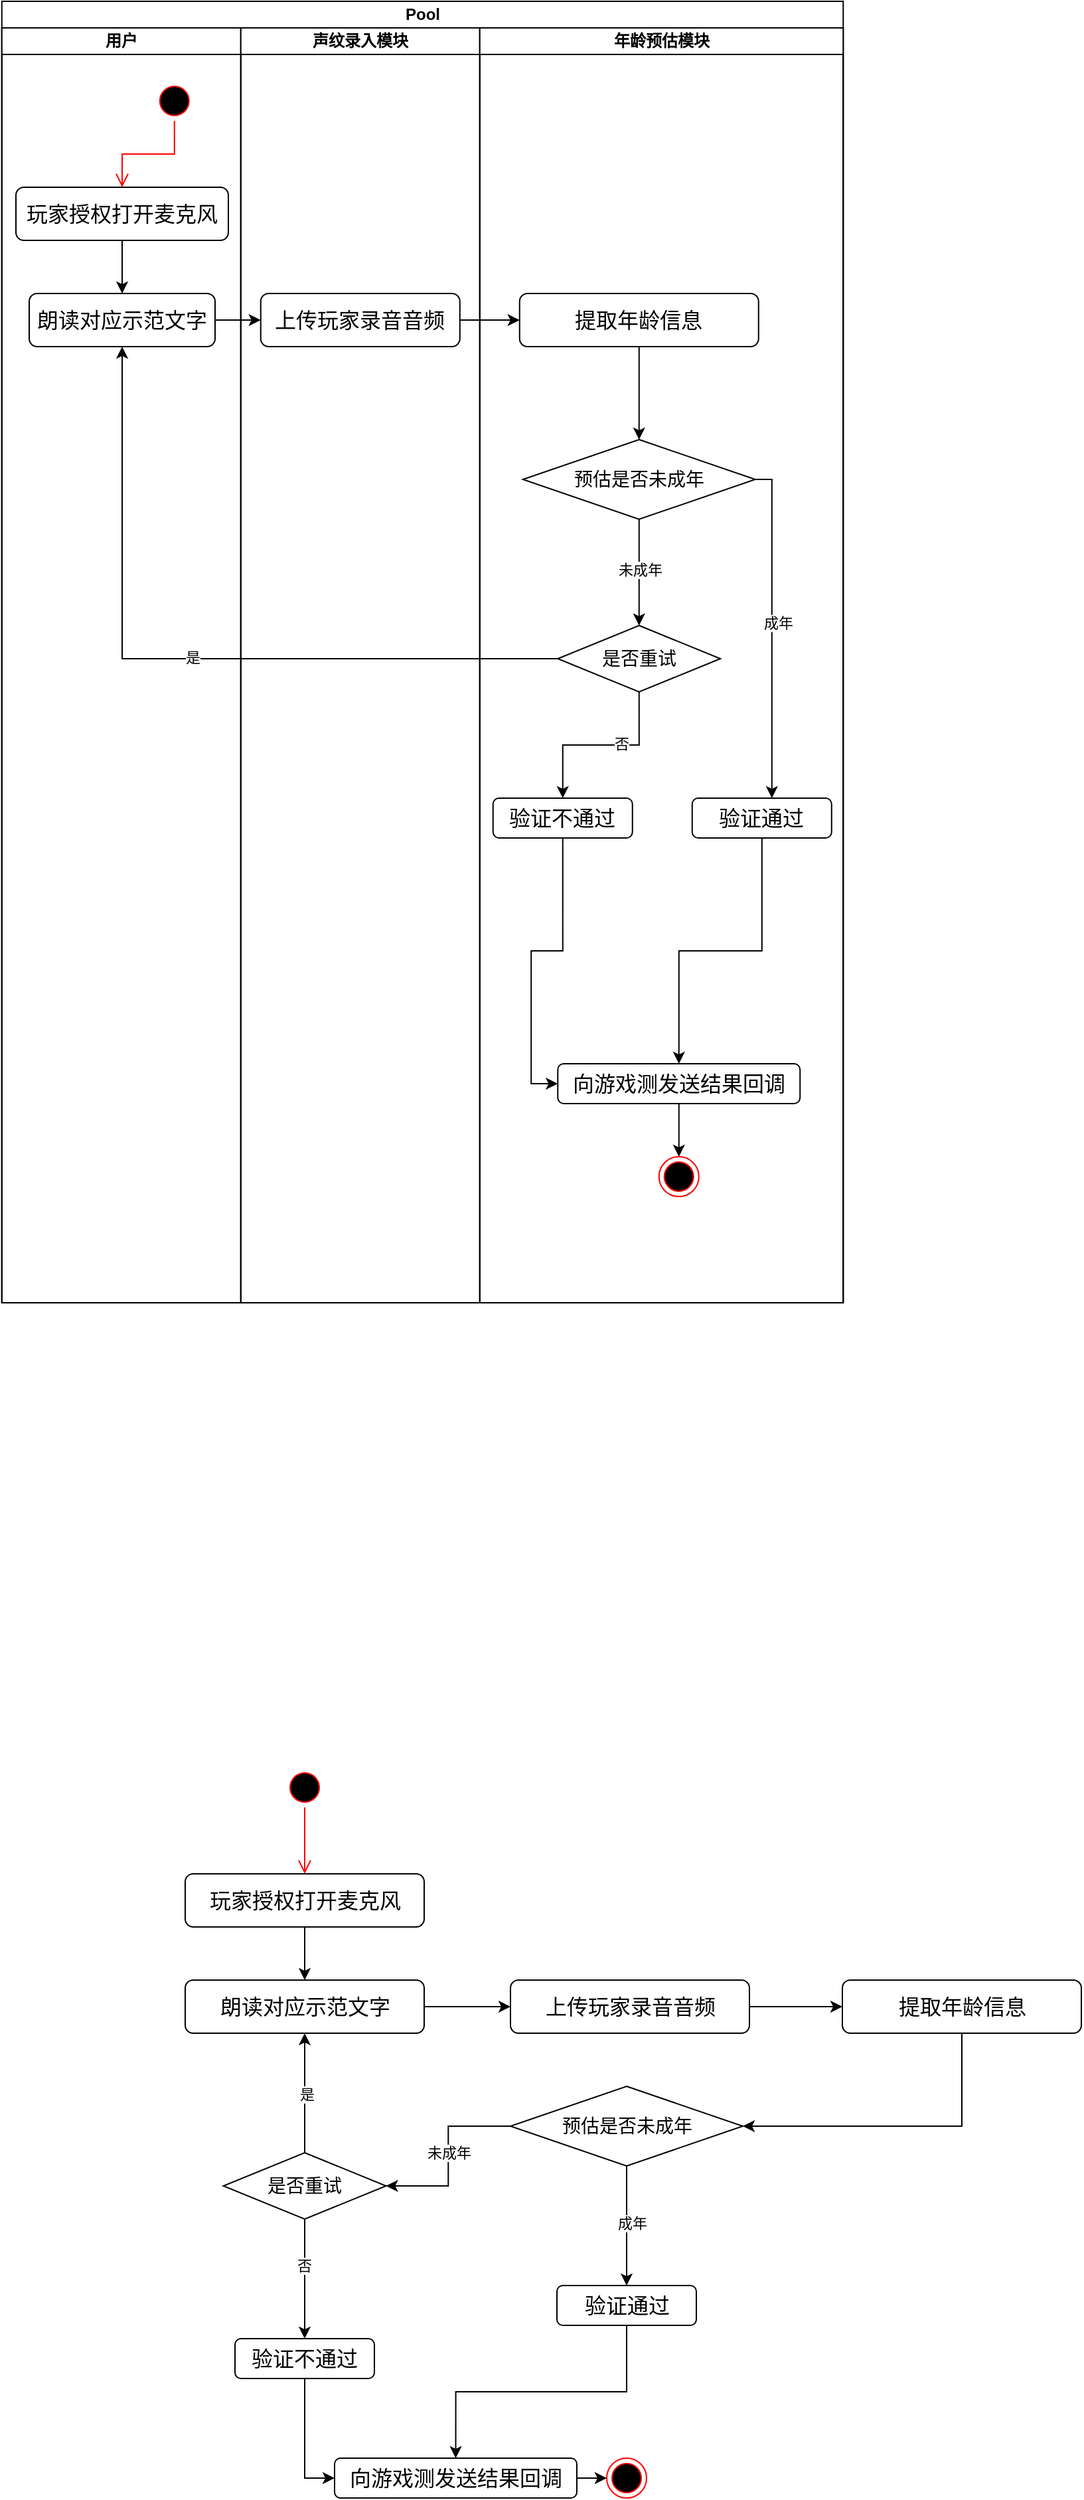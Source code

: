 <mxfile version="21.6.8" type="github">
  <diagram name="第 1 页" id="eJCv2PBCAG6yWB4a6nhj">
    <mxGraphModel dx="2019" dy="1116" grid="1" gridSize="10" guides="1" tooltips="1" connect="1" arrows="1" fold="1" page="1" pageScale="1" pageWidth="1654" pageHeight="2336" math="0" shadow="0">
      <root>
        <mxCell id="0" />
        <mxCell id="1" parent="0" />
        <mxCell id="P4ueUrn8jgldeYzejfWz-32" value="" style="ellipse;html=1;shape=endState;fillColor=#000000;strokeColor=#ff0000;" vertex="1" parent="1">
          <mxGeometry x="585" y="1850" width="30" height="30" as="geometry" />
        </mxCell>
        <mxCell id="P4ueUrn8jgldeYzejfWz-33" value="" style="ellipse;html=1;shape=startState;fillColor=#000000;strokeColor=#ff0000;" vertex="1" parent="1">
          <mxGeometry x="342.5" y="1330" width="30" height="30" as="geometry" />
        </mxCell>
        <mxCell id="P4ueUrn8jgldeYzejfWz-34" value="" style="edgeStyle=orthogonalEdgeStyle;html=1;verticalAlign=bottom;endArrow=open;endSize=8;strokeColor=#ff0000;rounded=0;entryX=0.5;entryY=0;entryDx=0;entryDy=0;" edge="1" parent="1" source="P4ueUrn8jgldeYzejfWz-33" target="P4ueUrn8jgldeYzejfWz-36">
          <mxGeometry relative="1" as="geometry">
            <mxPoint x="357.5" y="1420" as="targetPoint" />
          </mxGeometry>
        </mxCell>
        <mxCell id="P4ueUrn8jgldeYzejfWz-35" style="edgeStyle=orthogonalEdgeStyle;rounded=0;orthogonalLoop=1;jettySize=auto;html=1;" edge="1" parent="1" source="P4ueUrn8jgldeYzejfWz-36" target="P4ueUrn8jgldeYzejfWz-38">
          <mxGeometry relative="1" as="geometry" />
        </mxCell>
        <mxCell id="P4ueUrn8jgldeYzejfWz-36" value="&lt;font style=&quot;font-size: 16px;&quot; face=&quot;Lucida Console&quot;&gt;玩家授权打开麦克风&lt;/font&gt;" style="rounded=1;whiteSpace=wrap;html=1;" vertex="1" parent="1">
          <mxGeometry x="267.5" y="1410" width="180" height="40" as="geometry" />
        </mxCell>
        <mxCell id="P4ueUrn8jgldeYzejfWz-37" style="edgeStyle=orthogonalEdgeStyle;rounded=0;orthogonalLoop=1;jettySize=auto;html=1;exitX=1;exitY=0.5;exitDx=0;exitDy=0;entryX=0;entryY=0.5;entryDx=0;entryDy=0;" edge="1" parent="1" source="P4ueUrn8jgldeYzejfWz-38" target="P4ueUrn8jgldeYzejfWz-40">
          <mxGeometry relative="1" as="geometry" />
        </mxCell>
        <mxCell id="P4ueUrn8jgldeYzejfWz-38" value="&lt;font face=&quot;Lucida Console&quot; style=&quot;font-size: 16px;&quot;&gt;朗读对应示范文字&lt;/font&gt;" style="rounded=1;whiteSpace=wrap;html=1;" vertex="1" parent="1">
          <mxGeometry x="267.5" y="1490" width="180" height="40" as="geometry" />
        </mxCell>
        <mxCell id="P4ueUrn8jgldeYzejfWz-39" style="edgeStyle=orthogonalEdgeStyle;rounded=0;orthogonalLoop=1;jettySize=auto;html=1;exitX=1;exitY=0.5;exitDx=0;exitDy=0;entryX=0;entryY=0.5;entryDx=0;entryDy=0;" edge="1" parent="1" source="P4ueUrn8jgldeYzejfWz-40" target="P4ueUrn8jgldeYzejfWz-42">
          <mxGeometry relative="1" as="geometry" />
        </mxCell>
        <mxCell id="P4ueUrn8jgldeYzejfWz-40" value="&lt;font face=&quot;Lucida Console&quot; style=&quot;font-size: 16px;&quot;&gt;上传玩家录音音频&lt;/font&gt;" style="rounded=1;whiteSpace=wrap;html=1;" vertex="1" parent="1">
          <mxGeometry x="512.5" y="1490" width="180" height="40" as="geometry" />
        </mxCell>
        <mxCell id="P4ueUrn8jgldeYzejfWz-41" style="edgeStyle=orthogonalEdgeStyle;rounded=0;orthogonalLoop=1;jettySize=auto;html=1;exitX=0.5;exitY=1;exitDx=0;exitDy=0;entryX=1;entryY=0.5;entryDx=0;entryDy=0;" edge="1" parent="1" source="P4ueUrn8jgldeYzejfWz-42" target="P4ueUrn8jgldeYzejfWz-47">
          <mxGeometry relative="1" as="geometry">
            <mxPoint x="852.5" y="1580" as="targetPoint" />
            <Array as="points">
              <mxPoint x="852.5" y="1600" />
            </Array>
          </mxGeometry>
        </mxCell>
        <mxCell id="P4ueUrn8jgldeYzejfWz-42" value="&lt;font size=&quot;3&quot; face=&quot;Lucida Console&quot;&gt;提取年龄信息&lt;/font&gt;" style="rounded=1;whiteSpace=wrap;html=1;" vertex="1" parent="1">
          <mxGeometry x="762.5" y="1490" width="180" height="40" as="geometry" />
        </mxCell>
        <mxCell id="P4ueUrn8jgldeYzejfWz-43" style="edgeStyle=orthogonalEdgeStyle;rounded=0;orthogonalLoop=1;jettySize=auto;html=1;exitX=0;exitY=0.5;exitDx=0;exitDy=0;entryX=1;entryY=0.5;entryDx=0;entryDy=0;" edge="1" parent="1" source="P4ueUrn8jgldeYzejfWz-47" target="P4ueUrn8jgldeYzejfWz-54">
          <mxGeometry relative="1" as="geometry" />
        </mxCell>
        <mxCell id="P4ueUrn8jgldeYzejfWz-44" value="未成年" style="edgeLabel;html=1;align=center;verticalAlign=middle;resizable=0;points=[];" vertex="1" connectable="0" parent="P4ueUrn8jgldeYzejfWz-43">
          <mxGeometry x="-0.044" y="-1" relative="1" as="geometry">
            <mxPoint x="1" as="offset" />
          </mxGeometry>
        </mxCell>
        <mxCell id="P4ueUrn8jgldeYzejfWz-45" style="edgeStyle=orthogonalEdgeStyle;rounded=0;orthogonalLoop=1;jettySize=auto;html=1;exitX=0.5;exitY=1;exitDx=0;exitDy=0;" edge="1" parent="1" source="P4ueUrn8jgldeYzejfWz-47" target="P4ueUrn8jgldeYzejfWz-49">
          <mxGeometry relative="1" as="geometry" />
        </mxCell>
        <mxCell id="P4ueUrn8jgldeYzejfWz-46" value="成年" style="edgeLabel;html=1;align=center;verticalAlign=middle;resizable=0;points=[];" vertex="1" connectable="0" parent="P4ueUrn8jgldeYzejfWz-45">
          <mxGeometry x="-0.044" y="4" relative="1" as="geometry">
            <mxPoint as="offset" />
          </mxGeometry>
        </mxCell>
        <mxCell id="P4ueUrn8jgldeYzejfWz-47" value="&lt;span style=&quot;font-size: 14px;&quot;&gt;预估是否未成年&lt;/span&gt;" style="rhombus;whiteSpace=wrap;html=1;" vertex="1" parent="1">
          <mxGeometry x="512.5" y="1570" width="175" height="60" as="geometry" />
        </mxCell>
        <mxCell id="P4ueUrn8jgldeYzejfWz-48" style="edgeStyle=orthogonalEdgeStyle;rounded=0;orthogonalLoop=1;jettySize=auto;html=1;entryX=0.5;entryY=0;entryDx=0;entryDy=0;" edge="1" parent="1" source="P4ueUrn8jgldeYzejfWz-49" target="P4ueUrn8jgldeYzejfWz-58">
          <mxGeometry relative="1" as="geometry" />
        </mxCell>
        <mxCell id="P4ueUrn8jgldeYzejfWz-49" value="&lt;font size=&quot;3&quot; face=&quot;Lucida Console&quot;&gt;验证通过&lt;/font&gt;" style="rounded=1;whiteSpace=wrap;html=1;" vertex="1" parent="1">
          <mxGeometry x="547.5" y="1720" width="105" height="30" as="geometry" />
        </mxCell>
        <mxCell id="P4ueUrn8jgldeYzejfWz-50" style="edgeStyle=orthogonalEdgeStyle;rounded=0;orthogonalLoop=1;jettySize=auto;html=1;exitX=0.5;exitY=0;exitDx=0;exitDy=0;entryX=0.5;entryY=1;entryDx=0;entryDy=0;" edge="1" parent="1" source="P4ueUrn8jgldeYzejfWz-54" target="P4ueUrn8jgldeYzejfWz-38">
          <mxGeometry relative="1" as="geometry" />
        </mxCell>
        <mxCell id="P4ueUrn8jgldeYzejfWz-51" value="是" style="edgeLabel;html=1;align=center;verticalAlign=middle;resizable=0;points=[];" vertex="1" connectable="0" parent="P4ueUrn8jgldeYzejfWz-50">
          <mxGeometry x="-0.022" y="-1" relative="1" as="geometry">
            <mxPoint as="offset" />
          </mxGeometry>
        </mxCell>
        <mxCell id="P4ueUrn8jgldeYzejfWz-52" style="edgeStyle=orthogonalEdgeStyle;rounded=0;orthogonalLoop=1;jettySize=auto;html=1;exitX=0.5;exitY=1;exitDx=0;exitDy=0;entryX=0.5;entryY=0;entryDx=0;entryDy=0;" edge="1" parent="1" source="P4ueUrn8jgldeYzejfWz-54" target="P4ueUrn8jgldeYzejfWz-56">
          <mxGeometry relative="1" as="geometry" />
        </mxCell>
        <mxCell id="P4ueUrn8jgldeYzejfWz-53" value="否" style="edgeLabel;html=1;align=center;verticalAlign=middle;resizable=0;points=[];" vertex="1" connectable="0" parent="P4ueUrn8jgldeYzejfWz-52">
          <mxGeometry x="-0.222" y="-1" relative="1" as="geometry">
            <mxPoint as="offset" />
          </mxGeometry>
        </mxCell>
        <mxCell id="P4ueUrn8jgldeYzejfWz-54" value="&lt;span style=&quot;font-size: 14px;&quot;&gt;是否重试&lt;/span&gt;" style="rhombus;whiteSpace=wrap;html=1;" vertex="1" parent="1">
          <mxGeometry x="296.25" y="1620" width="122.5" height="50" as="geometry" />
        </mxCell>
        <mxCell id="P4ueUrn8jgldeYzejfWz-55" style="edgeStyle=orthogonalEdgeStyle;rounded=0;orthogonalLoop=1;jettySize=auto;html=1;exitX=0.5;exitY=1;exitDx=0;exitDy=0;entryX=0;entryY=0.5;entryDx=0;entryDy=0;" edge="1" parent="1" source="P4ueUrn8jgldeYzejfWz-56" target="P4ueUrn8jgldeYzejfWz-58">
          <mxGeometry relative="1" as="geometry" />
        </mxCell>
        <mxCell id="P4ueUrn8jgldeYzejfWz-56" value="&lt;font size=&quot;3&quot; face=&quot;Lucida Console&quot;&gt;验证不通过&lt;/font&gt;" style="rounded=1;whiteSpace=wrap;html=1;" vertex="1" parent="1">
          <mxGeometry x="305" y="1760" width="105" height="30" as="geometry" />
        </mxCell>
        <mxCell id="P4ueUrn8jgldeYzejfWz-57" style="edgeStyle=orthogonalEdgeStyle;rounded=0;orthogonalLoop=1;jettySize=auto;html=1;exitX=1;exitY=0.5;exitDx=0;exitDy=0;entryX=0;entryY=0.5;entryDx=0;entryDy=0;" edge="1" parent="1" source="P4ueUrn8jgldeYzejfWz-58" target="P4ueUrn8jgldeYzejfWz-32">
          <mxGeometry relative="1" as="geometry" />
        </mxCell>
        <mxCell id="P4ueUrn8jgldeYzejfWz-58" value="&lt;font size=&quot;3&quot; face=&quot;Lucida Console&quot;&gt;向游戏测发送结果回调&lt;/font&gt;" style="rounded=1;whiteSpace=wrap;html=1;" vertex="1" parent="1">
          <mxGeometry x="380" y="1850" width="182.5" height="30" as="geometry" />
        </mxCell>
        <mxCell id="P4ueUrn8jgldeYzejfWz-68" value="Pool" style="swimlane;childLayout=stackLayout;resizeParent=1;resizeParentMax=0;startSize=20;html=1;" vertex="1" parent="1">
          <mxGeometry x="129.38" width="633.75" height="980" as="geometry" />
        </mxCell>
        <mxCell id="P4ueUrn8jgldeYzejfWz-69" value="用户" style="swimlane;startSize=20;html=1;" vertex="1" parent="P4ueUrn8jgldeYzejfWz-68">
          <mxGeometry y="20" width="180" height="960" as="geometry" />
        </mxCell>
        <mxCell id="kbp1W1BHpDVRfjKskcVf-2" value="" style="ellipse;html=1;shape=startState;fillColor=#000000;strokeColor=#ff0000;" parent="P4ueUrn8jgldeYzejfWz-69" vertex="1">
          <mxGeometry x="115" y="40" width="30" height="30" as="geometry" />
        </mxCell>
        <mxCell id="kbp1W1BHpDVRfjKskcVf-3" value="" style="edgeStyle=orthogonalEdgeStyle;html=1;verticalAlign=bottom;endArrow=open;endSize=8;strokeColor=#ff0000;rounded=0;entryX=0.5;entryY=0;entryDx=0;entryDy=0;" parent="P4ueUrn8jgldeYzejfWz-69" source="kbp1W1BHpDVRfjKskcVf-2" target="kbp1W1BHpDVRfjKskcVf-5" edge="1">
          <mxGeometry relative="1" as="geometry">
            <mxPoint x="50" y="120" as="targetPoint" />
          </mxGeometry>
        </mxCell>
        <mxCell id="kbp1W1BHpDVRfjKskcVf-5" value="&lt;font style=&quot;font-size: 16px;&quot; face=&quot;Lucida Console&quot;&gt;玩家授权打开麦克风&lt;/font&gt;" style="rounded=1;whiteSpace=wrap;html=1;" parent="P4ueUrn8jgldeYzejfWz-69" vertex="1">
          <mxGeometry x="10.62" y="120" width="160" height="40" as="geometry" />
        </mxCell>
        <mxCell id="kbp1W1BHpDVRfjKskcVf-7" value="&lt;font face=&quot;Lucida Console&quot; style=&quot;font-size: 16px;&quot;&gt;朗读对应示范文字&lt;/font&gt;" style="rounded=1;whiteSpace=wrap;html=1;" parent="P4ueUrn8jgldeYzejfWz-69" vertex="1">
          <mxGeometry x="20.62" y="200" width="140" height="40" as="geometry" />
        </mxCell>
        <mxCell id="kbp1W1BHpDVRfjKskcVf-4" style="edgeStyle=orthogonalEdgeStyle;rounded=0;orthogonalLoop=1;jettySize=auto;html=1;" parent="P4ueUrn8jgldeYzejfWz-69" source="kbp1W1BHpDVRfjKskcVf-5" target="kbp1W1BHpDVRfjKskcVf-7" edge="1">
          <mxGeometry relative="1" as="geometry" />
        </mxCell>
        <mxCell id="P4ueUrn8jgldeYzejfWz-70" value="声纹录入模块" style="swimlane;startSize=20;html=1;" vertex="1" parent="P4ueUrn8jgldeYzejfWz-68">
          <mxGeometry x="180" y="20" width="180" height="960" as="geometry" />
        </mxCell>
        <mxCell id="kbp1W1BHpDVRfjKskcVf-9" value="&lt;font face=&quot;Lucida Console&quot; style=&quot;font-size: 16px;&quot;&gt;上传玩家录音音频&lt;/font&gt;" style="rounded=1;whiteSpace=wrap;html=1;" parent="P4ueUrn8jgldeYzejfWz-70" vertex="1">
          <mxGeometry x="15" y="200" width="150" height="40" as="geometry" />
        </mxCell>
        <mxCell id="kbp1W1BHpDVRfjKskcVf-19" style="edgeStyle=orthogonalEdgeStyle;rounded=0;orthogonalLoop=1;jettySize=auto;html=1;exitX=1;exitY=0.5;exitDx=0;exitDy=0;entryX=0;entryY=0.5;entryDx=0;entryDy=0;" parent="P4ueUrn8jgldeYzejfWz-68" source="kbp1W1BHpDVRfjKskcVf-7" target="kbp1W1BHpDVRfjKskcVf-9" edge="1">
          <mxGeometry relative="1" as="geometry" />
        </mxCell>
        <mxCell id="kbp1W1BHpDVRfjKskcVf-20" style="edgeStyle=orthogonalEdgeStyle;rounded=0;orthogonalLoop=1;jettySize=auto;html=1;exitX=1;exitY=0.5;exitDx=0;exitDy=0;entryX=0;entryY=0.5;entryDx=0;entryDy=0;" parent="P4ueUrn8jgldeYzejfWz-68" source="kbp1W1BHpDVRfjKskcVf-9" target="kbp1W1BHpDVRfjKskcVf-13" edge="1">
          <mxGeometry relative="1" as="geometry" />
        </mxCell>
        <mxCell id="kbp1W1BHpDVRfjKskcVf-31" style="edgeStyle=orthogonalEdgeStyle;rounded=0;orthogonalLoop=1;jettySize=auto;html=1;exitX=0;exitY=0.5;exitDx=0;exitDy=0;entryX=0.5;entryY=1;entryDx=0;entryDy=0;" parent="P4ueUrn8jgldeYzejfWz-68" source="kbp1W1BHpDVRfjKskcVf-28" target="kbp1W1BHpDVRfjKskcVf-7" edge="1">
          <mxGeometry relative="1" as="geometry" />
        </mxCell>
        <mxCell id="kbp1W1BHpDVRfjKskcVf-32" value="是" style="edgeLabel;html=1;align=center;verticalAlign=middle;resizable=0;points=[];" parent="kbp1W1BHpDVRfjKskcVf-31" vertex="1" connectable="0">
          <mxGeometry x="-0.022" y="-1" relative="1" as="geometry">
            <mxPoint as="offset" />
          </mxGeometry>
        </mxCell>
        <mxCell id="P4ueUrn8jgldeYzejfWz-71" value="年龄预估模块" style="swimlane;startSize=20;html=1;" vertex="1" parent="P4ueUrn8jgldeYzejfWz-68">
          <mxGeometry x="360" y="20" width="273.75" height="960" as="geometry" />
        </mxCell>
        <mxCell id="P4ueUrn8jgldeYzejfWz-74" style="edgeStyle=orthogonalEdgeStyle;rounded=0;orthogonalLoop=1;jettySize=auto;html=1;entryX=0.5;entryY=0;entryDx=0;entryDy=0;" edge="1" parent="P4ueUrn8jgldeYzejfWz-71" source="kbp1W1BHpDVRfjKskcVf-13" target="kbp1W1BHpDVRfjKskcVf-15">
          <mxGeometry relative="1" as="geometry" />
        </mxCell>
        <mxCell id="kbp1W1BHpDVRfjKskcVf-13" value="&lt;font size=&quot;3&quot; face=&quot;Lucida Console&quot;&gt;提取年龄信息&lt;/font&gt;" style="rounded=1;whiteSpace=wrap;html=1;" parent="P4ueUrn8jgldeYzejfWz-71" vertex="1">
          <mxGeometry x="30" y="200" width="180" height="40" as="geometry" />
        </mxCell>
        <mxCell id="kbp1W1BHpDVRfjKskcVf-15" value="&lt;span style=&quot;font-size: 14px;&quot;&gt;预估是否未成年&lt;/span&gt;" style="rhombus;whiteSpace=wrap;html=1;" parent="P4ueUrn8jgldeYzejfWz-71" vertex="1">
          <mxGeometry x="32.5" y="310" width="175" height="60" as="geometry" />
        </mxCell>
        <mxCell id="kbp1W1BHpDVRfjKskcVf-28" value="&lt;span style=&quot;font-size: 14px;&quot;&gt;是否重试&lt;/span&gt;" style="rhombus;whiteSpace=wrap;html=1;" parent="P4ueUrn8jgldeYzejfWz-71" vertex="1">
          <mxGeometry x="58.75" y="450" width="122.5" height="50" as="geometry" />
        </mxCell>
        <mxCell id="kbp1W1BHpDVRfjKskcVf-29" style="edgeStyle=orthogonalEdgeStyle;rounded=0;orthogonalLoop=1;jettySize=auto;html=1;exitX=0.5;exitY=1;exitDx=0;exitDy=0;entryX=0.5;entryY=0;entryDx=0;entryDy=0;" parent="P4ueUrn8jgldeYzejfWz-71" source="kbp1W1BHpDVRfjKskcVf-15" target="kbp1W1BHpDVRfjKskcVf-28" edge="1">
          <mxGeometry relative="1" as="geometry" />
        </mxCell>
        <mxCell id="kbp1W1BHpDVRfjKskcVf-30" value="未成年" style="edgeLabel;html=1;align=center;verticalAlign=middle;resizable=0;points=[];" parent="kbp1W1BHpDVRfjKskcVf-29" vertex="1" connectable="0">
          <mxGeometry x="-0.044" y="-1" relative="1" as="geometry">
            <mxPoint x="1" as="offset" />
          </mxGeometry>
        </mxCell>
        <mxCell id="kbp1W1BHpDVRfjKskcVf-23" value="&lt;font size=&quot;3&quot; face=&quot;Lucida Console&quot;&gt;验证通过&lt;/font&gt;" style="rounded=1;whiteSpace=wrap;html=1;" parent="P4ueUrn8jgldeYzejfWz-71" vertex="1">
          <mxGeometry x="160" y="580" width="105" height="30" as="geometry" />
        </mxCell>
        <mxCell id="H0Yiqih6-B8NDiTEWmIC-1" style="edgeStyle=orthogonalEdgeStyle;rounded=0;orthogonalLoop=1;jettySize=auto;html=1;exitX=1;exitY=0.5;exitDx=0;exitDy=0;" parent="P4ueUrn8jgldeYzejfWz-71" source="kbp1W1BHpDVRfjKskcVf-15" target="kbp1W1BHpDVRfjKskcVf-23" edge="1">
          <mxGeometry relative="1" as="geometry">
            <Array as="points">
              <mxPoint x="220" y="340" />
            </Array>
          </mxGeometry>
        </mxCell>
        <mxCell id="H0Yiqih6-B8NDiTEWmIC-2" value="成年" style="edgeLabel;html=1;align=center;verticalAlign=middle;resizable=0;points=[];" parent="H0Yiqih6-B8NDiTEWmIC-1" vertex="1" connectable="0">
          <mxGeometry x="-0.044" y="4" relative="1" as="geometry">
            <mxPoint as="offset" />
          </mxGeometry>
        </mxCell>
        <mxCell id="kbp1W1BHpDVRfjKskcVf-33" value="&lt;font size=&quot;3&quot; face=&quot;Lucida Console&quot;&gt;验证不通过&lt;/font&gt;" style="rounded=1;whiteSpace=wrap;html=1;" parent="P4ueUrn8jgldeYzejfWz-71" vertex="1">
          <mxGeometry x="10" y="580" width="105" height="30" as="geometry" />
        </mxCell>
        <mxCell id="kbp1W1BHpDVRfjKskcVf-34" style="edgeStyle=orthogonalEdgeStyle;rounded=0;orthogonalLoop=1;jettySize=auto;html=1;exitX=0.5;exitY=1;exitDx=0;exitDy=0;entryX=0.5;entryY=0;entryDx=0;entryDy=0;" parent="P4ueUrn8jgldeYzejfWz-71" source="kbp1W1BHpDVRfjKskcVf-28" target="kbp1W1BHpDVRfjKskcVf-33" edge="1">
          <mxGeometry relative="1" as="geometry" />
        </mxCell>
        <mxCell id="kbp1W1BHpDVRfjKskcVf-36" value="否" style="edgeLabel;html=1;align=center;verticalAlign=middle;resizable=0;points=[];" parent="kbp1W1BHpDVRfjKskcVf-34" vertex="1" connectable="0">
          <mxGeometry x="-0.222" y="-1" relative="1" as="geometry">
            <mxPoint as="offset" />
          </mxGeometry>
        </mxCell>
        <mxCell id="P4ueUrn8jgldeYzejfWz-75" style="edgeStyle=orthogonalEdgeStyle;rounded=0;orthogonalLoop=1;jettySize=auto;html=1;exitX=0.5;exitY=1;exitDx=0;exitDy=0;entryX=0.5;entryY=0;entryDx=0;entryDy=0;" edge="1" parent="P4ueUrn8jgldeYzejfWz-71" source="H0Yiqih6-B8NDiTEWmIC-3" target="kbp1W1BHpDVRfjKskcVf-1">
          <mxGeometry relative="1" as="geometry" />
        </mxCell>
        <mxCell id="H0Yiqih6-B8NDiTEWmIC-3" value="&lt;font size=&quot;3&quot; face=&quot;Lucida Console&quot;&gt;向游戏测发送结果回调&lt;/font&gt;" style="rounded=1;whiteSpace=wrap;html=1;" parent="P4ueUrn8jgldeYzejfWz-71" vertex="1">
          <mxGeometry x="58.75" y="780" width="182.5" height="30" as="geometry" />
        </mxCell>
        <mxCell id="H0Yiqih6-B8NDiTEWmIC-5" style="edgeStyle=orthogonalEdgeStyle;rounded=0;orthogonalLoop=1;jettySize=auto;html=1;entryX=0.5;entryY=0;entryDx=0;entryDy=0;" parent="P4ueUrn8jgldeYzejfWz-71" source="kbp1W1BHpDVRfjKskcVf-23" target="H0Yiqih6-B8NDiTEWmIC-3" edge="1">
          <mxGeometry relative="1" as="geometry" />
        </mxCell>
        <mxCell id="H0Yiqih6-B8NDiTEWmIC-4" style="edgeStyle=orthogonalEdgeStyle;rounded=0;orthogonalLoop=1;jettySize=auto;html=1;exitX=0.5;exitY=1;exitDx=0;exitDy=0;entryX=0;entryY=0.5;entryDx=0;entryDy=0;" parent="P4ueUrn8jgldeYzejfWz-71" source="kbp1W1BHpDVRfjKskcVf-33" target="H0Yiqih6-B8NDiTEWmIC-3" edge="1">
          <mxGeometry relative="1" as="geometry" />
        </mxCell>
        <mxCell id="kbp1W1BHpDVRfjKskcVf-1" value="" style="ellipse;html=1;shape=endState;fillColor=#000000;strokeColor=#ff0000;" parent="P4ueUrn8jgldeYzejfWz-71" vertex="1">
          <mxGeometry x="135" y="850" width="30" height="30" as="geometry" />
        </mxCell>
      </root>
    </mxGraphModel>
  </diagram>
</mxfile>
